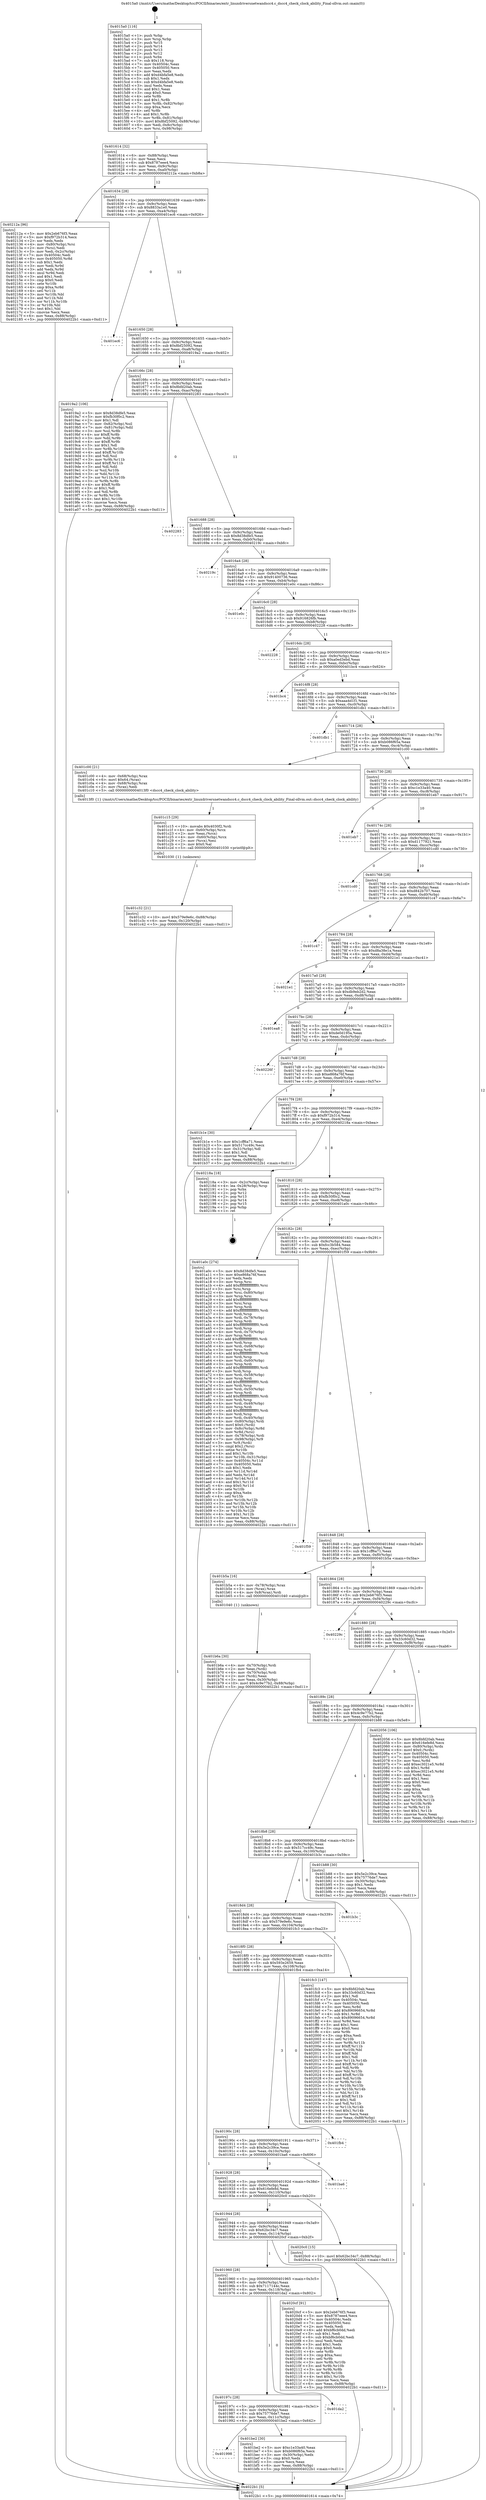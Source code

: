 digraph "0x4015a0" {
  label = "0x4015a0 (/mnt/c/Users/mathe/Desktop/tcc/POCII/binaries/extr_linuxdriversnetwandscc4.c_dscc4_check_clock_ability_Final-ollvm.out::main(0))"
  labelloc = "t"
  node[shape=record]

  Entry [label="",width=0.3,height=0.3,shape=circle,fillcolor=black,style=filled]
  "0x401614" [label="{
     0x401614 [32]\l
     | [instrs]\l
     &nbsp;&nbsp;0x401614 \<+6\>: mov -0x88(%rbp),%eax\l
     &nbsp;&nbsp;0x40161a \<+2\>: mov %eax,%ecx\l
     &nbsp;&nbsp;0x40161c \<+6\>: sub $0x8787eee4,%ecx\l
     &nbsp;&nbsp;0x401622 \<+6\>: mov %eax,-0x9c(%rbp)\l
     &nbsp;&nbsp;0x401628 \<+6\>: mov %ecx,-0xa0(%rbp)\l
     &nbsp;&nbsp;0x40162e \<+6\>: je 000000000040212a \<main+0xb8a\>\l
  }"]
  "0x40212a" [label="{
     0x40212a [96]\l
     | [instrs]\l
     &nbsp;&nbsp;0x40212a \<+5\>: mov $0x2eb676f3,%eax\l
     &nbsp;&nbsp;0x40212f \<+5\>: mov $0xf972b314,%ecx\l
     &nbsp;&nbsp;0x402134 \<+2\>: xor %edx,%edx\l
     &nbsp;&nbsp;0x402136 \<+4\>: mov -0x80(%rbp),%rsi\l
     &nbsp;&nbsp;0x40213a \<+2\>: mov (%rsi),%edi\l
     &nbsp;&nbsp;0x40213c \<+3\>: mov %edi,-0x2c(%rbp)\l
     &nbsp;&nbsp;0x40213f \<+7\>: mov 0x40504c,%edi\l
     &nbsp;&nbsp;0x402146 \<+8\>: mov 0x405050,%r8d\l
     &nbsp;&nbsp;0x40214e \<+3\>: sub $0x1,%edx\l
     &nbsp;&nbsp;0x402151 \<+3\>: mov %edi,%r9d\l
     &nbsp;&nbsp;0x402154 \<+3\>: add %edx,%r9d\l
     &nbsp;&nbsp;0x402157 \<+4\>: imul %r9d,%edi\l
     &nbsp;&nbsp;0x40215b \<+3\>: and $0x1,%edi\l
     &nbsp;&nbsp;0x40215e \<+3\>: cmp $0x0,%edi\l
     &nbsp;&nbsp;0x402161 \<+4\>: sete %r10b\l
     &nbsp;&nbsp;0x402165 \<+4\>: cmp $0xa,%r8d\l
     &nbsp;&nbsp;0x402169 \<+4\>: setl %r11b\l
     &nbsp;&nbsp;0x40216d \<+3\>: mov %r10b,%bl\l
     &nbsp;&nbsp;0x402170 \<+3\>: and %r11b,%bl\l
     &nbsp;&nbsp;0x402173 \<+3\>: xor %r11b,%r10b\l
     &nbsp;&nbsp;0x402176 \<+3\>: or %r10b,%bl\l
     &nbsp;&nbsp;0x402179 \<+3\>: test $0x1,%bl\l
     &nbsp;&nbsp;0x40217c \<+3\>: cmovne %ecx,%eax\l
     &nbsp;&nbsp;0x40217f \<+6\>: mov %eax,-0x88(%rbp)\l
     &nbsp;&nbsp;0x402185 \<+5\>: jmp 00000000004022b1 \<main+0xd11\>\l
  }"]
  "0x401634" [label="{
     0x401634 [28]\l
     | [instrs]\l
     &nbsp;&nbsp;0x401634 \<+5\>: jmp 0000000000401639 \<main+0x99\>\l
     &nbsp;&nbsp;0x401639 \<+6\>: mov -0x9c(%rbp),%eax\l
     &nbsp;&nbsp;0x40163f \<+5\>: sub $0x8833a1e0,%eax\l
     &nbsp;&nbsp;0x401644 \<+6\>: mov %eax,-0xa4(%rbp)\l
     &nbsp;&nbsp;0x40164a \<+6\>: je 0000000000401ec6 \<main+0x926\>\l
  }"]
  Exit [label="",width=0.3,height=0.3,shape=circle,fillcolor=black,style=filled,peripheries=2]
  "0x401ec6" [label="{
     0x401ec6\l
  }", style=dashed]
  "0x401650" [label="{
     0x401650 [28]\l
     | [instrs]\l
     &nbsp;&nbsp;0x401650 \<+5\>: jmp 0000000000401655 \<main+0xb5\>\l
     &nbsp;&nbsp;0x401655 \<+6\>: mov -0x9c(%rbp),%eax\l
     &nbsp;&nbsp;0x40165b \<+5\>: sub $0x8bf25092,%eax\l
     &nbsp;&nbsp;0x401660 \<+6\>: mov %eax,-0xa8(%rbp)\l
     &nbsp;&nbsp;0x401666 \<+6\>: je 00000000004019a2 \<main+0x402\>\l
  }"]
  "0x401c32" [label="{
     0x401c32 [21]\l
     | [instrs]\l
     &nbsp;&nbsp;0x401c32 \<+10\>: movl $0x579e9e6c,-0x88(%rbp)\l
     &nbsp;&nbsp;0x401c3c \<+6\>: mov %eax,-0x120(%rbp)\l
     &nbsp;&nbsp;0x401c42 \<+5\>: jmp 00000000004022b1 \<main+0xd11\>\l
  }"]
  "0x4019a2" [label="{
     0x4019a2 [106]\l
     | [instrs]\l
     &nbsp;&nbsp;0x4019a2 \<+5\>: mov $0x8d38dfe5,%eax\l
     &nbsp;&nbsp;0x4019a7 \<+5\>: mov $0xfb30f0c2,%ecx\l
     &nbsp;&nbsp;0x4019ac \<+2\>: mov $0x1,%dl\l
     &nbsp;&nbsp;0x4019ae \<+7\>: mov -0x82(%rbp),%sil\l
     &nbsp;&nbsp;0x4019b5 \<+7\>: mov -0x81(%rbp),%dil\l
     &nbsp;&nbsp;0x4019bc \<+3\>: mov %sil,%r8b\l
     &nbsp;&nbsp;0x4019bf \<+4\>: xor $0xff,%r8b\l
     &nbsp;&nbsp;0x4019c3 \<+3\>: mov %dil,%r9b\l
     &nbsp;&nbsp;0x4019c6 \<+4\>: xor $0xff,%r9b\l
     &nbsp;&nbsp;0x4019ca \<+3\>: xor $0x1,%dl\l
     &nbsp;&nbsp;0x4019cd \<+3\>: mov %r8b,%r10b\l
     &nbsp;&nbsp;0x4019d0 \<+4\>: and $0xff,%r10b\l
     &nbsp;&nbsp;0x4019d4 \<+3\>: and %dl,%sil\l
     &nbsp;&nbsp;0x4019d7 \<+3\>: mov %r9b,%r11b\l
     &nbsp;&nbsp;0x4019da \<+4\>: and $0xff,%r11b\l
     &nbsp;&nbsp;0x4019de \<+3\>: and %dl,%dil\l
     &nbsp;&nbsp;0x4019e1 \<+3\>: or %sil,%r10b\l
     &nbsp;&nbsp;0x4019e4 \<+3\>: or %dil,%r11b\l
     &nbsp;&nbsp;0x4019e7 \<+3\>: xor %r11b,%r10b\l
     &nbsp;&nbsp;0x4019ea \<+3\>: or %r9b,%r8b\l
     &nbsp;&nbsp;0x4019ed \<+4\>: xor $0xff,%r8b\l
     &nbsp;&nbsp;0x4019f1 \<+3\>: or $0x1,%dl\l
     &nbsp;&nbsp;0x4019f4 \<+3\>: and %dl,%r8b\l
     &nbsp;&nbsp;0x4019f7 \<+3\>: or %r8b,%r10b\l
     &nbsp;&nbsp;0x4019fa \<+4\>: test $0x1,%r10b\l
     &nbsp;&nbsp;0x4019fe \<+3\>: cmovne %ecx,%eax\l
     &nbsp;&nbsp;0x401a01 \<+6\>: mov %eax,-0x88(%rbp)\l
     &nbsp;&nbsp;0x401a07 \<+5\>: jmp 00000000004022b1 \<main+0xd11\>\l
  }"]
  "0x40166c" [label="{
     0x40166c [28]\l
     | [instrs]\l
     &nbsp;&nbsp;0x40166c \<+5\>: jmp 0000000000401671 \<main+0xd1\>\l
     &nbsp;&nbsp;0x401671 \<+6\>: mov -0x9c(%rbp),%eax\l
     &nbsp;&nbsp;0x401677 \<+5\>: sub $0x8bfd20ab,%eax\l
     &nbsp;&nbsp;0x40167c \<+6\>: mov %eax,-0xac(%rbp)\l
     &nbsp;&nbsp;0x401682 \<+6\>: je 0000000000402283 \<main+0xce3\>\l
  }"]
  "0x4022b1" [label="{
     0x4022b1 [5]\l
     | [instrs]\l
     &nbsp;&nbsp;0x4022b1 \<+5\>: jmp 0000000000401614 \<main+0x74\>\l
  }"]
  "0x4015a0" [label="{
     0x4015a0 [116]\l
     | [instrs]\l
     &nbsp;&nbsp;0x4015a0 \<+1\>: push %rbp\l
     &nbsp;&nbsp;0x4015a1 \<+3\>: mov %rsp,%rbp\l
     &nbsp;&nbsp;0x4015a4 \<+2\>: push %r15\l
     &nbsp;&nbsp;0x4015a6 \<+2\>: push %r14\l
     &nbsp;&nbsp;0x4015a8 \<+2\>: push %r13\l
     &nbsp;&nbsp;0x4015aa \<+2\>: push %r12\l
     &nbsp;&nbsp;0x4015ac \<+1\>: push %rbx\l
     &nbsp;&nbsp;0x4015ad \<+7\>: sub $0x118,%rsp\l
     &nbsp;&nbsp;0x4015b4 \<+7\>: mov 0x40504c,%eax\l
     &nbsp;&nbsp;0x4015bb \<+7\>: mov 0x405050,%ecx\l
     &nbsp;&nbsp;0x4015c2 \<+2\>: mov %eax,%edx\l
     &nbsp;&nbsp;0x4015c4 \<+6\>: add $0xd4bfa5e8,%edx\l
     &nbsp;&nbsp;0x4015ca \<+3\>: sub $0x1,%edx\l
     &nbsp;&nbsp;0x4015cd \<+6\>: sub $0xd4bfa5e8,%edx\l
     &nbsp;&nbsp;0x4015d3 \<+3\>: imul %edx,%eax\l
     &nbsp;&nbsp;0x4015d6 \<+3\>: and $0x1,%eax\l
     &nbsp;&nbsp;0x4015d9 \<+3\>: cmp $0x0,%eax\l
     &nbsp;&nbsp;0x4015dc \<+4\>: sete %r8b\l
     &nbsp;&nbsp;0x4015e0 \<+4\>: and $0x1,%r8b\l
     &nbsp;&nbsp;0x4015e4 \<+7\>: mov %r8b,-0x82(%rbp)\l
     &nbsp;&nbsp;0x4015eb \<+3\>: cmp $0xa,%ecx\l
     &nbsp;&nbsp;0x4015ee \<+4\>: setl %r8b\l
     &nbsp;&nbsp;0x4015f2 \<+4\>: and $0x1,%r8b\l
     &nbsp;&nbsp;0x4015f6 \<+7\>: mov %r8b,-0x81(%rbp)\l
     &nbsp;&nbsp;0x4015fd \<+10\>: movl $0x8bf25092,-0x88(%rbp)\l
     &nbsp;&nbsp;0x401607 \<+6\>: mov %edi,-0x8c(%rbp)\l
     &nbsp;&nbsp;0x40160d \<+7\>: mov %rsi,-0x98(%rbp)\l
  }"]
  "0x401c15" [label="{
     0x401c15 [29]\l
     | [instrs]\l
     &nbsp;&nbsp;0x401c15 \<+10\>: movabs $0x4030f2,%rdi\l
     &nbsp;&nbsp;0x401c1f \<+4\>: mov -0x60(%rbp),%rcx\l
     &nbsp;&nbsp;0x401c23 \<+2\>: mov %eax,(%rcx)\l
     &nbsp;&nbsp;0x401c25 \<+4\>: mov -0x60(%rbp),%rcx\l
     &nbsp;&nbsp;0x401c29 \<+2\>: mov (%rcx),%esi\l
     &nbsp;&nbsp;0x401c2b \<+2\>: mov $0x0,%al\l
     &nbsp;&nbsp;0x401c2d \<+5\>: call 0000000000401030 \<printf@plt\>\l
     | [calls]\l
     &nbsp;&nbsp;0x401030 \{1\} (unknown)\l
  }"]
  "0x402283" [label="{
     0x402283\l
  }", style=dashed]
  "0x401688" [label="{
     0x401688 [28]\l
     | [instrs]\l
     &nbsp;&nbsp;0x401688 \<+5\>: jmp 000000000040168d \<main+0xed\>\l
     &nbsp;&nbsp;0x40168d \<+6\>: mov -0x9c(%rbp),%eax\l
     &nbsp;&nbsp;0x401693 \<+5\>: sub $0x8d38dfe5,%eax\l
     &nbsp;&nbsp;0x401698 \<+6\>: mov %eax,-0xb0(%rbp)\l
     &nbsp;&nbsp;0x40169e \<+6\>: je 000000000040219c \<main+0xbfc\>\l
  }"]
  "0x401998" [label="{
     0x401998\l
  }", style=dashed]
  "0x40219c" [label="{
     0x40219c\l
  }", style=dashed]
  "0x4016a4" [label="{
     0x4016a4 [28]\l
     | [instrs]\l
     &nbsp;&nbsp;0x4016a4 \<+5\>: jmp 00000000004016a9 \<main+0x109\>\l
     &nbsp;&nbsp;0x4016a9 \<+6\>: mov -0x9c(%rbp),%eax\l
     &nbsp;&nbsp;0x4016af \<+5\>: sub $0x91400736,%eax\l
     &nbsp;&nbsp;0x4016b4 \<+6\>: mov %eax,-0xb4(%rbp)\l
     &nbsp;&nbsp;0x4016ba \<+6\>: je 0000000000401e0c \<main+0x86c\>\l
  }"]
  "0x401be2" [label="{
     0x401be2 [30]\l
     | [instrs]\l
     &nbsp;&nbsp;0x401be2 \<+5\>: mov $0xc1e33a40,%eax\l
     &nbsp;&nbsp;0x401be7 \<+5\>: mov $0xb086f65a,%ecx\l
     &nbsp;&nbsp;0x401bec \<+3\>: mov -0x30(%rbp),%edx\l
     &nbsp;&nbsp;0x401bef \<+3\>: cmp $0x0,%edx\l
     &nbsp;&nbsp;0x401bf2 \<+3\>: cmove %ecx,%eax\l
     &nbsp;&nbsp;0x401bf5 \<+6\>: mov %eax,-0x88(%rbp)\l
     &nbsp;&nbsp;0x401bfb \<+5\>: jmp 00000000004022b1 \<main+0xd11\>\l
  }"]
  "0x401e0c" [label="{
     0x401e0c\l
  }", style=dashed]
  "0x4016c0" [label="{
     0x4016c0 [28]\l
     | [instrs]\l
     &nbsp;&nbsp;0x4016c0 \<+5\>: jmp 00000000004016c5 \<main+0x125\>\l
     &nbsp;&nbsp;0x4016c5 \<+6\>: mov -0x9c(%rbp),%eax\l
     &nbsp;&nbsp;0x4016cb \<+5\>: sub $0x916826fb,%eax\l
     &nbsp;&nbsp;0x4016d0 \<+6\>: mov %eax,-0xb8(%rbp)\l
     &nbsp;&nbsp;0x4016d6 \<+6\>: je 0000000000402228 \<main+0xc88\>\l
  }"]
  "0x40197c" [label="{
     0x40197c [28]\l
     | [instrs]\l
     &nbsp;&nbsp;0x40197c \<+5\>: jmp 0000000000401981 \<main+0x3e1\>\l
     &nbsp;&nbsp;0x401981 \<+6\>: mov -0x9c(%rbp),%eax\l
     &nbsp;&nbsp;0x401987 \<+5\>: sub $0x75776de7,%eax\l
     &nbsp;&nbsp;0x40198c \<+6\>: mov %eax,-0x11c(%rbp)\l
     &nbsp;&nbsp;0x401992 \<+6\>: je 0000000000401be2 \<main+0x642\>\l
  }"]
  "0x402228" [label="{
     0x402228\l
  }", style=dashed]
  "0x4016dc" [label="{
     0x4016dc [28]\l
     | [instrs]\l
     &nbsp;&nbsp;0x4016dc \<+5\>: jmp 00000000004016e1 \<main+0x141\>\l
     &nbsp;&nbsp;0x4016e1 \<+6\>: mov -0x9c(%rbp),%eax\l
     &nbsp;&nbsp;0x4016e7 \<+5\>: sub $0xa0ed3ebd,%eax\l
     &nbsp;&nbsp;0x4016ec \<+6\>: mov %eax,-0xbc(%rbp)\l
     &nbsp;&nbsp;0x4016f2 \<+6\>: je 0000000000401bc4 \<main+0x624\>\l
  }"]
  "0x401da2" [label="{
     0x401da2\l
  }", style=dashed]
  "0x401bc4" [label="{
     0x401bc4\l
  }", style=dashed]
  "0x4016f8" [label="{
     0x4016f8 [28]\l
     | [instrs]\l
     &nbsp;&nbsp;0x4016f8 \<+5\>: jmp 00000000004016fd \<main+0x15d\>\l
     &nbsp;&nbsp;0x4016fd \<+6\>: mov -0x9c(%rbp),%eax\l
     &nbsp;&nbsp;0x401703 \<+5\>: sub $0xaaa4d1f1,%eax\l
     &nbsp;&nbsp;0x401708 \<+6\>: mov %eax,-0xc0(%rbp)\l
     &nbsp;&nbsp;0x40170e \<+6\>: je 0000000000401db1 \<main+0x811\>\l
  }"]
  "0x401960" [label="{
     0x401960 [28]\l
     | [instrs]\l
     &nbsp;&nbsp;0x401960 \<+5\>: jmp 0000000000401965 \<main+0x3c5\>\l
     &nbsp;&nbsp;0x401965 \<+6\>: mov -0x9c(%rbp),%eax\l
     &nbsp;&nbsp;0x40196b \<+5\>: sub $0x7117144c,%eax\l
     &nbsp;&nbsp;0x401970 \<+6\>: mov %eax,-0x118(%rbp)\l
     &nbsp;&nbsp;0x401976 \<+6\>: je 0000000000401da2 \<main+0x802\>\l
  }"]
  "0x401db1" [label="{
     0x401db1\l
  }", style=dashed]
  "0x401714" [label="{
     0x401714 [28]\l
     | [instrs]\l
     &nbsp;&nbsp;0x401714 \<+5\>: jmp 0000000000401719 \<main+0x179\>\l
     &nbsp;&nbsp;0x401719 \<+6\>: mov -0x9c(%rbp),%eax\l
     &nbsp;&nbsp;0x40171f \<+5\>: sub $0xb086f65a,%eax\l
     &nbsp;&nbsp;0x401724 \<+6\>: mov %eax,-0xc4(%rbp)\l
     &nbsp;&nbsp;0x40172a \<+6\>: je 0000000000401c00 \<main+0x660\>\l
  }"]
  "0x4020cf" [label="{
     0x4020cf [91]\l
     | [instrs]\l
     &nbsp;&nbsp;0x4020cf \<+5\>: mov $0x2eb676f3,%eax\l
     &nbsp;&nbsp;0x4020d4 \<+5\>: mov $0x8787eee4,%ecx\l
     &nbsp;&nbsp;0x4020d9 \<+7\>: mov 0x40504c,%edx\l
     &nbsp;&nbsp;0x4020e0 \<+7\>: mov 0x405050,%esi\l
     &nbsp;&nbsp;0x4020e7 \<+2\>: mov %edx,%edi\l
     &nbsp;&nbsp;0x4020e9 \<+6\>: add $0xbf6cb0dd,%edi\l
     &nbsp;&nbsp;0x4020ef \<+3\>: sub $0x1,%edi\l
     &nbsp;&nbsp;0x4020f2 \<+6\>: sub $0xbf6cb0dd,%edi\l
     &nbsp;&nbsp;0x4020f8 \<+3\>: imul %edi,%edx\l
     &nbsp;&nbsp;0x4020fb \<+3\>: and $0x1,%edx\l
     &nbsp;&nbsp;0x4020fe \<+3\>: cmp $0x0,%edx\l
     &nbsp;&nbsp;0x402101 \<+4\>: sete %r8b\l
     &nbsp;&nbsp;0x402105 \<+3\>: cmp $0xa,%esi\l
     &nbsp;&nbsp;0x402108 \<+4\>: setl %r9b\l
     &nbsp;&nbsp;0x40210c \<+3\>: mov %r8b,%r10b\l
     &nbsp;&nbsp;0x40210f \<+3\>: and %r9b,%r10b\l
     &nbsp;&nbsp;0x402112 \<+3\>: xor %r9b,%r8b\l
     &nbsp;&nbsp;0x402115 \<+3\>: or %r8b,%r10b\l
     &nbsp;&nbsp;0x402118 \<+4\>: test $0x1,%r10b\l
     &nbsp;&nbsp;0x40211c \<+3\>: cmovne %ecx,%eax\l
     &nbsp;&nbsp;0x40211f \<+6\>: mov %eax,-0x88(%rbp)\l
     &nbsp;&nbsp;0x402125 \<+5\>: jmp 00000000004022b1 \<main+0xd11\>\l
  }"]
  "0x401c00" [label="{
     0x401c00 [21]\l
     | [instrs]\l
     &nbsp;&nbsp;0x401c00 \<+4\>: mov -0x68(%rbp),%rax\l
     &nbsp;&nbsp;0x401c04 \<+6\>: movl $0x64,(%rax)\l
     &nbsp;&nbsp;0x401c0a \<+4\>: mov -0x68(%rbp),%rax\l
     &nbsp;&nbsp;0x401c0e \<+2\>: mov (%rax),%edi\l
     &nbsp;&nbsp;0x401c10 \<+5\>: call 00000000004013f0 \<dscc4_check_clock_ability\>\l
     | [calls]\l
     &nbsp;&nbsp;0x4013f0 \{1\} (/mnt/c/Users/mathe/Desktop/tcc/POCII/binaries/extr_linuxdriversnetwandscc4.c_dscc4_check_clock_ability_Final-ollvm.out::dscc4_check_clock_ability)\l
  }"]
  "0x401730" [label="{
     0x401730 [28]\l
     | [instrs]\l
     &nbsp;&nbsp;0x401730 \<+5\>: jmp 0000000000401735 \<main+0x195\>\l
     &nbsp;&nbsp;0x401735 \<+6\>: mov -0x9c(%rbp),%eax\l
     &nbsp;&nbsp;0x40173b \<+5\>: sub $0xc1e33a40,%eax\l
     &nbsp;&nbsp;0x401740 \<+6\>: mov %eax,-0xc8(%rbp)\l
     &nbsp;&nbsp;0x401746 \<+6\>: je 0000000000401eb7 \<main+0x917\>\l
  }"]
  "0x401944" [label="{
     0x401944 [28]\l
     | [instrs]\l
     &nbsp;&nbsp;0x401944 \<+5\>: jmp 0000000000401949 \<main+0x3a9\>\l
     &nbsp;&nbsp;0x401949 \<+6\>: mov -0x9c(%rbp),%eax\l
     &nbsp;&nbsp;0x40194f \<+5\>: sub $0x62bc34c7,%eax\l
     &nbsp;&nbsp;0x401954 \<+6\>: mov %eax,-0x114(%rbp)\l
     &nbsp;&nbsp;0x40195a \<+6\>: je 00000000004020cf \<main+0xb2f\>\l
  }"]
  "0x401eb7" [label="{
     0x401eb7\l
  }", style=dashed]
  "0x40174c" [label="{
     0x40174c [28]\l
     | [instrs]\l
     &nbsp;&nbsp;0x40174c \<+5\>: jmp 0000000000401751 \<main+0x1b1\>\l
     &nbsp;&nbsp;0x401751 \<+6\>: mov -0x9c(%rbp),%eax\l
     &nbsp;&nbsp;0x401757 \<+5\>: sub $0xd1177921,%eax\l
     &nbsp;&nbsp;0x40175c \<+6\>: mov %eax,-0xcc(%rbp)\l
     &nbsp;&nbsp;0x401762 \<+6\>: je 0000000000401cd0 \<main+0x730\>\l
  }"]
  "0x4020c0" [label="{
     0x4020c0 [15]\l
     | [instrs]\l
     &nbsp;&nbsp;0x4020c0 \<+10\>: movl $0x62bc34c7,-0x88(%rbp)\l
     &nbsp;&nbsp;0x4020ca \<+5\>: jmp 00000000004022b1 \<main+0xd11\>\l
  }"]
  "0x401cd0" [label="{
     0x401cd0\l
  }", style=dashed]
  "0x401768" [label="{
     0x401768 [28]\l
     | [instrs]\l
     &nbsp;&nbsp;0x401768 \<+5\>: jmp 000000000040176d \<main+0x1cd\>\l
     &nbsp;&nbsp;0x40176d \<+6\>: mov -0x9c(%rbp),%eax\l
     &nbsp;&nbsp;0x401773 \<+5\>: sub $0xd842b707,%eax\l
     &nbsp;&nbsp;0x401778 \<+6\>: mov %eax,-0xd0(%rbp)\l
     &nbsp;&nbsp;0x40177e \<+6\>: je 0000000000401c47 \<main+0x6a7\>\l
  }"]
  "0x401928" [label="{
     0x401928 [28]\l
     | [instrs]\l
     &nbsp;&nbsp;0x401928 \<+5\>: jmp 000000000040192d \<main+0x38d\>\l
     &nbsp;&nbsp;0x40192d \<+6\>: mov -0x9c(%rbp),%eax\l
     &nbsp;&nbsp;0x401933 \<+5\>: sub $0x616efe8d,%eax\l
     &nbsp;&nbsp;0x401938 \<+6\>: mov %eax,-0x110(%rbp)\l
     &nbsp;&nbsp;0x40193e \<+6\>: je 00000000004020c0 \<main+0xb20\>\l
  }"]
  "0x401c47" [label="{
     0x401c47\l
  }", style=dashed]
  "0x401784" [label="{
     0x401784 [28]\l
     | [instrs]\l
     &nbsp;&nbsp;0x401784 \<+5\>: jmp 0000000000401789 \<main+0x1e9\>\l
     &nbsp;&nbsp;0x401789 \<+6\>: mov -0x9c(%rbp),%eax\l
     &nbsp;&nbsp;0x40178f \<+5\>: sub $0xd8a38e1a,%eax\l
     &nbsp;&nbsp;0x401794 \<+6\>: mov %eax,-0xd4(%rbp)\l
     &nbsp;&nbsp;0x40179a \<+6\>: je 00000000004021e1 \<main+0xc41\>\l
  }"]
  "0x401ba6" [label="{
     0x401ba6\l
  }", style=dashed]
  "0x4021e1" [label="{
     0x4021e1\l
  }", style=dashed]
  "0x4017a0" [label="{
     0x4017a0 [28]\l
     | [instrs]\l
     &nbsp;&nbsp;0x4017a0 \<+5\>: jmp 00000000004017a5 \<main+0x205\>\l
     &nbsp;&nbsp;0x4017a5 \<+6\>: mov -0x9c(%rbp),%eax\l
     &nbsp;&nbsp;0x4017ab \<+5\>: sub $0xdb9eb2d2,%eax\l
     &nbsp;&nbsp;0x4017b0 \<+6\>: mov %eax,-0xd8(%rbp)\l
     &nbsp;&nbsp;0x4017b6 \<+6\>: je 0000000000401ea8 \<main+0x908\>\l
  }"]
  "0x40190c" [label="{
     0x40190c [28]\l
     | [instrs]\l
     &nbsp;&nbsp;0x40190c \<+5\>: jmp 0000000000401911 \<main+0x371\>\l
     &nbsp;&nbsp;0x401911 \<+6\>: mov -0x9c(%rbp),%eax\l
     &nbsp;&nbsp;0x401917 \<+5\>: sub $0x5e2c39ce,%eax\l
     &nbsp;&nbsp;0x40191c \<+6\>: mov %eax,-0x10c(%rbp)\l
     &nbsp;&nbsp;0x401922 \<+6\>: je 0000000000401ba6 \<main+0x606\>\l
  }"]
  "0x401ea8" [label="{
     0x401ea8\l
  }", style=dashed]
  "0x4017bc" [label="{
     0x4017bc [28]\l
     | [instrs]\l
     &nbsp;&nbsp;0x4017bc \<+5\>: jmp 00000000004017c1 \<main+0x221\>\l
     &nbsp;&nbsp;0x4017c1 \<+6\>: mov -0x9c(%rbp),%eax\l
     &nbsp;&nbsp;0x4017c7 \<+5\>: sub $0xde0d195a,%eax\l
     &nbsp;&nbsp;0x4017cc \<+6\>: mov %eax,-0xdc(%rbp)\l
     &nbsp;&nbsp;0x4017d2 \<+6\>: je 000000000040226f \<main+0xccf\>\l
  }"]
  "0x401fb4" [label="{
     0x401fb4\l
  }", style=dashed]
  "0x40226f" [label="{
     0x40226f\l
  }", style=dashed]
  "0x4017d8" [label="{
     0x4017d8 [28]\l
     | [instrs]\l
     &nbsp;&nbsp;0x4017d8 \<+5\>: jmp 00000000004017dd \<main+0x23d\>\l
     &nbsp;&nbsp;0x4017dd \<+6\>: mov -0x9c(%rbp),%eax\l
     &nbsp;&nbsp;0x4017e3 \<+5\>: sub $0xe868a76f,%eax\l
     &nbsp;&nbsp;0x4017e8 \<+6\>: mov %eax,-0xe0(%rbp)\l
     &nbsp;&nbsp;0x4017ee \<+6\>: je 0000000000401b1e \<main+0x57e\>\l
  }"]
  "0x4018f0" [label="{
     0x4018f0 [28]\l
     | [instrs]\l
     &nbsp;&nbsp;0x4018f0 \<+5\>: jmp 00000000004018f5 \<main+0x355\>\l
     &nbsp;&nbsp;0x4018f5 \<+6\>: mov -0x9c(%rbp),%eax\l
     &nbsp;&nbsp;0x4018fb \<+5\>: sub $0x593e2659,%eax\l
     &nbsp;&nbsp;0x401900 \<+6\>: mov %eax,-0x108(%rbp)\l
     &nbsp;&nbsp;0x401906 \<+6\>: je 0000000000401fb4 \<main+0xa14\>\l
  }"]
  "0x401b1e" [label="{
     0x401b1e [30]\l
     | [instrs]\l
     &nbsp;&nbsp;0x401b1e \<+5\>: mov $0x1cff6a71,%eax\l
     &nbsp;&nbsp;0x401b23 \<+5\>: mov $0x517cc49c,%ecx\l
     &nbsp;&nbsp;0x401b28 \<+3\>: mov -0x31(%rbp),%dl\l
     &nbsp;&nbsp;0x401b2b \<+3\>: test $0x1,%dl\l
     &nbsp;&nbsp;0x401b2e \<+3\>: cmovne %ecx,%eax\l
     &nbsp;&nbsp;0x401b31 \<+6\>: mov %eax,-0x88(%rbp)\l
     &nbsp;&nbsp;0x401b37 \<+5\>: jmp 00000000004022b1 \<main+0xd11\>\l
  }"]
  "0x4017f4" [label="{
     0x4017f4 [28]\l
     | [instrs]\l
     &nbsp;&nbsp;0x4017f4 \<+5\>: jmp 00000000004017f9 \<main+0x259\>\l
     &nbsp;&nbsp;0x4017f9 \<+6\>: mov -0x9c(%rbp),%eax\l
     &nbsp;&nbsp;0x4017ff \<+5\>: sub $0xf972b314,%eax\l
     &nbsp;&nbsp;0x401804 \<+6\>: mov %eax,-0xe4(%rbp)\l
     &nbsp;&nbsp;0x40180a \<+6\>: je 000000000040218a \<main+0xbea\>\l
  }"]
  "0x401fc3" [label="{
     0x401fc3 [147]\l
     | [instrs]\l
     &nbsp;&nbsp;0x401fc3 \<+5\>: mov $0x8bfd20ab,%eax\l
     &nbsp;&nbsp;0x401fc8 \<+5\>: mov $0x33c60d32,%ecx\l
     &nbsp;&nbsp;0x401fcd \<+2\>: mov $0x1,%dl\l
     &nbsp;&nbsp;0x401fcf \<+7\>: mov 0x40504c,%esi\l
     &nbsp;&nbsp;0x401fd6 \<+7\>: mov 0x405050,%edi\l
     &nbsp;&nbsp;0x401fdd \<+3\>: mov %esi,%r8d\l
     &nbsp;&nbsp;0x401fe0 \<+7\>: add $0x89096654,%r8d\l
     &nbsp;&nbsp;0x401fe7 \<+4\>: sub $0x1,%r8d\l
     &nbsp;&nbsp;0x401feb \<+7\>: sub $0x89096654,%r8d\l
     &nbsp;&nbsp;0x401ff2 \<+4\>: imul %r8d,%esi\l
     &nbsp;&nbsp;0x401ff6 \<+3\>: and $0x1,%esi\l
     &nbsp;&nbsp;0x401ff9 \<+3\>: cmp $0x0,%esi\l
     &nbsp;&nbsp;0x401ffc \<+4\>: sete %r9b\l
     &nbsp;&nbsp;0x402000 \<+3\>: cmp $0xa,%edi\l
     &nbsp;&nbsp;0x402003 \<+4\>: setl %r10b\l
     &nbsp;&nbsp;0x402007 \<+3\>: mov %r9b,%r11b\l
     &nbsp;&nbsp;0x40200a \<+4\>: xor $0xff,%r11b\l
     &nbsp;&nbsp;0x40200e \<+3\>: mov %r10b,%bl\l
     &nbsp;&nbsp;0x402011 \<+3\>: xor $0xff,%bl\l
     &nbsp;&nbsp;0x402014 \<+3\>: xor $0x1,%dl\l
     &nbsp;&nbsp;0x402017 \<+3\>: mov %r11b,%r14b\l
     &nbsp;&nbsp;0x40201a \<+4\>: and $0xff,%r14b\l
     &nbsp;&nbsp;0x40201e \<+3\>: and %dl,%r9b\l
     &nbsp;&nbsp;0x402021 \<+3\>: mov %bl,%r15b\l
     &nbsp;&nbsp;0x402024 \<+4\>: and $0xff,%r15b\l
     &nbsp;&nbsp;0x402028 \<+3\>: and %dl,%r10b\l
     &nbsp;&nbsp;0x40202b \<+3\>: or %r9b,%r14b\l
     &nbsp;&nbsp;0x40202e \<+3\>: or %r10b,%r15b\l
     &nbsp;&nbsp;0x402031 \<+3\>: xor %r15b,%r14b\l
     &nbsp;&nbsp;0x402034 \<+3\>: or %bl,%r11b\l
     &nbsp;&nbsp;0x402037 \<+4\>: xor $0xff,%r11b\l
     &nbsp;&nbsp;0x40203b \<+3\>: or $0x1,%dl\l
     &nbsp;&nbsp;0x40203e \<+3\>: and %dl,%r11b\l
     &nbsp;&nbsp;0x402041 \<+3\>: or %r11b,%r14b\l
     &nbsp;&nbsp;0x402044 \<+4\>: test $0x1,%r14b\l
     &nbsp;&nbsp;0x402048 \<+3\>: cmovne %ecx,%eax\l
     &nbsp;&nbsp;0x40204b \<+6\>: mov %eax,-0x88(%rbp)\l
     &nbsp;&nbsp;0x402051 \<+5\>: jmp 00000000004022b1 \<main+0xd11\>\l
  }"]
  "0x40218a" [label="{
     0x40218a [18]\l
     | [instrs]\l
     &nbsp;&nbsp;0x40218a \<+3\>: mov -0x2c(%rbp),%eax\l
     &nbsp;&nbsp;0x40218d \<+4\>: lea -0x28(%rbp),%rsp\l
     &nbsp;&nbsp;0x402191 \<+1\>: pop %rbx\l
     &nbsp;&nbsp;0x402192 \<+2\>: pop %r12\l
     &nbsp;&nbsp;0x402194 \<+2\>: pop %r13\l
     &nbsp;&nbsp;0x402196 \<+2\>: pop %r14\l
     &nbsp;&nbsp;0x402198 \<+2\>: pop %r15\l
     &nbsp;&nbsp;0x40219a \<+1\>: pop %rbp\l
     &nbsp;&nbsp;0x40219b \<+1\>: ret\l
  }"]
  "0x401810" [label="{
     0x401810 [28]\l
     | [instrs]\l
     &nbsp;&nbsp;0x401810 \<+5\>: jmp 0000000000401815 \<main+0x275\>\l
     &nbsp;&nbsp;0x401815 \<+6\>: mov -0x9c(%rbp),%eax\l
     &nbsp;&nbsp;0x40181b \<+5\>: sub $0xfb30f0c2,%eax\l
     &nbsp;&nbsp;0x401820 \<+6\>: mov %eax,-0xe8(%rbp)\l
     &nbsp;&nbsp;0x401826 \<+6\>: je 0000000000401a0c \<main+0x46c\>\l
  }"]
  "0x4018d4" [label="{
     0x4018d4 [28]\l
     | [instrs]\l
     &nbsp;&nbsp;0x4018d4 \<+5\>: jmp 00000000004018d9 \<main+0x339\>\l
     &nbsp;&nbsp;0x4018d9 \<+6\>: mov -0x9c(%rbp),%eax\l
     &nbsp;&nbsp;0x4018df \<+5\>: sub $0x579e9e6c,%eax\l
     &nbsp;&nbsp;0x4018e4 \<+6\>: mov %eax,-0x104(%rbp)\l
     &nbsp;&nbsp;0x4018ea \<+6\>: je 0000000000401fc3 \<main+0xa23\>\l
  }"]
  "0x401a0c" [label="{
     0x401a0c [274]\l
     | [instrs]\l
     &nbsp;&nbsp;0x401a0c \<+5\>: mov $0x8d38dfe5,%eax\l
     &nbsp;&nbsp;0x401a11 \<+5\>: mov $0xe868a76f,%ecx\l
     &nbsp;&nbsp;0x401a16 \<+2\>: xor %edx,%edx\l
     &nbsp;&nbsp;0x401a18 \<+3\>: mov %rsp,%rsi\l
     &nbsp;&nbsp;0x401a1b \<+4\>: add $0xfffffffffffffff0,%rsi\l
     &nbsp;&nbsp;0x401a1f \<+3\>: mov %rsi,%rsp\l
     &nbsp;&nbsp;0x401a22 \<+4\>: mov %rsi,-0x80(%rbp)\l
     &nbsp;&nbsp;0x401a26 \<+3\>: mov %rsp,%rsi\l
     &nbsp;&nbsp;0x401a29 \<+4\>: add $0xfffffffffffffff0,%rsi\l
     &nbsp;&nbsp;0x401a2d \<+3\>: mov %rsi,%rsp\l
     &nbsp;&nbsp;0x401a30 \<+3\>: mov %rsp,%rdi\l
     &nbsp;&nbsp;0x401a33 \<+4\>: add $0xfffffffffffffff0,%rdi\l
     &nbsp;&nbsp;0x401a37 \<+3\>: mov %rdi,%rsp\l
     &nbsp;&nbsp;0x401a3a \<+4\>: mov %rdi,-0x78(%rbp)\l
     &nbsp;&nbsp;0x401a3e \<+3\>: mov %rsp,%rdi\l
     &nbsp;&nbsp;0x401a41 \<+4\>: add $0xfffffffffffffff0,%rdi\l
     &nbsp;&nbsp;0x401a45 \<+3\>: mov %rdi,%rsp\l
     &nbsp;&nbsp;0x401a48 \<+4\>: mov %rdi,-0x70(%rbp)\l
     &nbsp;&nbsp;0x401a4c \<+3\>: mov %rsp,%rdi\l
     &nbsp;&nbsp;0x401a4f \<+4\>: add $0xfffffffffffffff0,%rdi\l
     &nbsp;&nbsp;0x401a53 \<+3\>: mov %rdi,%rsp\l
     &nbsp;&nbsp;0x401a56 \<+4\>: mov %rdi,-0x68(%rbp)\l
     &nbsp;&nbsp;0x401a5a \<+3\>: mov %rsp,%rdi\l
     &nbsp;&nbsp;0x401a5d \<+4\>: add $0xfffffffffffffff0,%rdi\l
     &nbsp;&nbsp;0x401a61 \<+3\>: mov %rdi,%rsp\l
     &nbsp;&nbsp;0x401a64 \<+4\>: mov %rdi,-0x60(%rbp)\l
     &nbsp;&nbsp;0x401a68 \<+3\>: mov %rsp,%rdi\l
     &nbsp;&nbsp;0x401a6b \<+4\>: add $0xfffffffffffffff0,%rdi\l
     &nbsp;&nbsp;0x401a6f \<+3\>: mov %rdi,%rsp\l
     &nbsp;&nbsp;0x401a72 \<+4\>: mov %rdi,-0x58(%rbp)\l
     &nbsp;&nbsp;0x401a76 \<+3\>: mov %rsp,%rdi\l
     &nbsp;&nbsp;0x401a79 \<+4\>: add $0xfffffffffffffff0,%rdi\l
     &nbsp;&nbsp;0x401a7d \<+3\>: mov %rdi,%rsp\l
     &nbsp;&nbsp;0x401a80 \<+4\>: mov %rdi,-0x50(%rbp)\l
     &nbsp;&nbsp;0x401a84 \<+3\>: mov %rsp,%rdi\l
     &nbsp;&nbsp;0x401a87 \<+4\>: add $0xfffffffffffffff0,%rdi\l
     &nbsp;&nbsp;0x401a8b \<+3\>: mov %rdi,%rsp\l
     &nbsp;&nbsp;0x401a8e \<+4\>: mov %rdi,-0x48(%rbp)\l
     &nbsp;&nbsp;0x401a92 \<+3\>: mov %rsp,%rdi\l
     &nbsp;&nbsp;0x401a95 \<+4\>: add $0xfffffffffffffff0,%rdi\l
     &nbsp;&nbsp;0x401a99 \<+3\>: mov %rdi,%rsp\l
     &nbsp;&nbsp;0x401a9c \<+4\>: mov %rdi,-0x40(%rbp)\l
     &nbsp;&nbsp;0x401aa0 \<+4\>: mov -0x80(%rbp),%rdi\l
     &nbsp;&nbsp;0x401aa4 \<+6\>: movl $0x0,(%rdi)\l
     &nbsp;&nbsp;0x401aaa \<+7\>: mov -0x8c(%rbp),%r8d\l
     &nbsp;&nbsp;0x401ab1 \<+3\>: mov %r8d,(%rsi)\l
     &nbsp;&nbsp;0x401ab4 \<+4\>: mov -0x78(%rbp),%rdi\l
     &nbsp;&nbsp;0x401ab8 \<+7\>: mov -0x98(%rbp),%r9\l
     &nbsp;&nbsp;0x401abf \<+3\>: mov %r9,(%rdi)\l
     &nbsp;&nbsp;0x401ac2 \<+3\>: cmpl $0x2,(%rsi)\l
     &nbsp;&nbsp;0x401ac5 \<+4\>: setne %r10b\l
     &nbsp;&nbsp;0x401ac9 \<+4\>: and $0x1,%r10b\l
     &nbsp;&nbsp;0x401acd \<+4\>: mov %r10b,-0x31(%rbp)\l
     &nbsp;&nbsp;0x401ad1 \<+8\>: mov 0x40504c,%r11d\l
     &nbsp;&nbsp;0x401ad9 \<+7\>: mov 0x405050,%ebx\l
     &nbsp;&nbsp;0x401ae0 \<+3\>: sub $0x1,%edx\l
     &nbsp;&nbsp;0x401ae3 \<+3\>: mov %r11d,%r14d\l
     &nbsp;&nbsp;0x401ae6 \<+3\>: add %edx,%r14d\l
     &nbsp;&nbsp;0x401ae9 \<+4\>: imul %r14d,%r11d\l
     &nbsp;&nbsp;0x401aed \<+4\>: and $0x1,%r11d\l
     &nbsp;&nbsp;0x401af1 \<+4\>: cmp $0x0,%r11d\l
     &nbsp;&nbsp;0x401af5 \<+4\>: sete %r10b\l
     &nbsp;&nbsp;0x401af9 \<+3\>: cmp $0xa,%ebx\l
     &nbsp;&nbsp;0x401afc \<+4\>: setl %r15b\l
     &nbsp;&nbsp;0x401b00 \<+3\>: mov %r10b,%r12b\l
     &nbsp;&nbsp;0x401b03 \<+3\>: and %r15b,%r12b\l
     &nbsp;&nbsp;0x401b06 \<+3\>: xor %r15b,%r10b\l
     &nbsp;&nbsp;0x401b09 \<+3\>: or %r10b,%r12b\l
     &nbsp;&nbsp;0x401b0c \<+4\>: test $0x1,%r12b\l
     &nbsp;&nbsp;0x401b10 \<+3\>: cmovne %ecx,%eax\l
     &nbsp;&nbsp;0x401b13 \<+6\>: mov %eax,-0x88(%rbp)\l
     &nbsp;&nbsp;0x401b19 \<+5\>: jmp 00000000004022b1 \<main+0xd11\>\l
  }"]
  "0x40182c" [label="{
     0x40182c [28]\l
     | [instrs]\l
     &nbsp;&nbsp;0x40182c \<+5\>: jmp 0000000000401831 \<main+0x291\>\l
     &nbsp;&nbsp;0x401831 \<+6\>: mov -0x9c(%rbp),%eax\l
     &nbsp;&nbsp;0x401837 \<+5\>: sub $0xfcc3b584,%eax\l
     &nbsp;&nbsp;0x40183c \<+6\>: mov %eax,-0xec(%rbp)\l
     &nbsp;&nbsp;0x401842 \<+6\>: je 0000000000401f59 \<main+0x9b9\>\l
  }"]
  "0x401b3c" [label="{
     0x401b3c\l
  }", style=dashed]
  "0x4018b8" [label="{
     0x4018b8 [28]\l
     | [instrs]\l
     &nbsp;&nbsp;0x4018b8 \<+5\>: jmp 00000000004018bd \<main+0x31d\>\l
     &nbsp;&nbsp;0x4018bd \<+6\>: mov -0x9c(%rbp),%eax\l
     &nbsp;&nbsp;0x4018c3 \<+5\>: sub $0x517cc49c,%eax\l
     &nbsp;&nbsp;0x4018c8 \<+6\>: mov %eax,-0x100(%rbp)\l
     &nbsp;&nbsp;0x4018ce \<+6\>: je 0000000000401b3c \<main+0x59c\>\l
  }"]
  "0x401f59" [label="{
     0x401f59\l
  }", style=dashed]
  "0x401848" [label="{
     0x401848 [28]\l
     | [instrs]\l
     &nbsp;&nbsp;0x401848 \<+5\>: jmp 000000000040184d \<main+0x2ad\>\l
     &nbsp;&nbsp;0x40184d \<+6\>: mov -0x9c(%rbp),%eax\l
     &nbsp;&nbsp;0x401853 \<+5\>: sub $0x1cff6a71,%eax\l
     &nbsp;&nbsp;0x401858 \<+6\>: mov %eax,-0xf0(%rbp)\l
     &nbsp;&nbsp;0x40185e \<+6\>: je 0000000000401b5a \<main+0x5ba\>\l
  }"]
  "0x401b88" [label="{
     0x401b88 [30]\l
     | [instrs]\l
     &nbsp;&nbsp;0x401b88 \<+5\>: mov $0x5e2c39ce,%eax\l
     &nbsp;&nbsp;0x401b8d \<+5\>: mov $0x75776de7,%ecx\l
     &nbsp;&nbsp;0x401b92 \<+3\>: mov -0x30(%rbp),%edx\l
     &nbsp;&nbsp;0x401b95 \<+3\>: cmp $0x1,%edx\l
     &nbsp;&nbsp;0x401b98 \<+3\>: cmovl %ecx,%eax\l
     &nbsp;&nbsp;0x401b9b \<+6\>: mov %eax,-0x88(%rbp)\l
     &nbsp;&nbsp;0x401ba1 \<+5\>: jmp 00000000004022b1 \<main+0xd11\>\l
  }"]
  "0x401b5a" [label="{
     0x401b5a [16]\l
     | [instrs]\l
     &nbsp;&nbsp;0x401b5a \<+4\>: mov -0x78(%rbp),%rax\l
     &nbsp;&nbsp;0x401b5e \<+3\>: mov (%rax),%rax\l
     &nbsp;&nbsp;0x401b61 \<+4\>: mov 0x8(%rax),%rdi\l
     &nbsp;&nbsp;0x401b65 \<+5\>: call 0000000000401040 \<atoi@plt\>\l
     | [calls]\l
     &nbsp;&nbsp;0x401040 \{1\} (unknown)\l
  }"]
  "0x401864" [label="{
     0x401864 [28]\l
     | [instrs]\l
     &nbsp;&nbsp;0x401864 \<+5\>: jmp 0000000000401869 \<main+0x2c9\>\l
     &nbsp;&nbsp;0x401869 \<+6\>: mov -0x9c(%rbp),%eax\l
     &nbsp;&nbsp;0x40186f \<+5\>: sub $0x2eb676f3,%eax\l
     &nbsp;&nbsp;0x401874 \<+6\>: mov %eax,-0xf4(%rbp)\l
     &nbsp;&nbsp;0x40187a \<+6\>: je 000000000040229c \<main+0xcfc\>\l
  }"]
  "0x401b6a" [label="{
     0x401b6a [30]\l
     | [instrs]\l
     &nbsp;&nbsp;0x401b6a \<+4\>: mov -0x70(%rbp),%rdi\l
     &nbsp;&nbsp;0x401b6e \<+2\>: mov %eax,(%rdi)\l
     &nbsp;&nbsp;0x401b70 \<+4\>: mov -0x70(%rbp),%rdi\l
     &nbsp;&nbsp;0x401b74 \<+2\>: mov (%rdi),%eax\l
     &nbsp;&nbsp;0x401b76 \<+3\>: mov %eax,-0x30(%rbp)\l
     &nbsp;&nbsp;0x401b79 \<+10\>: movl $0x4c9e77b2,-0x88(%rbp)\l
     &nbsp;&nbsp;0x401b83 \<+5\>: jmp 00000000004022b1 \<main+0xd11\>\l
  }"]
  "0x40189c" [label="{
     0x40189c [28]\l
     | [instrs]\l
     &nbsp;&nbsp;0x40189c \<+5\>: jmp 00000000004018a1 \<main+0x301\>\l
     &nbsp;&nbsp;0x4018a1 \<+6\>: mov -0x9c(%rbp),%eax\l
     &nbsp;&nbsp;0x4018a7 \<+5\>: sub $0x4c9e77b2,%eax\l
     &nbsp;&nbsp;0x4018ac \<+6\>: mov %eax,-0xfc(%rbp)\l
     &nbsp;&nbsp;0x4018b2 \<+6\>: je 0000000000401b88 \<main+0x5e8\>\l
  }"]
  "0x40229c" [label="{
     0x40229c\l
  }", style=dashed]
  "0x401880" [label="{
     0x401880 [28]\l
     | [instrs]\l
     &nbsp;&nbsp;0x401880 \<+5\>: jmp 0000000000401885 \<main+0x2e5\>\l
     &nbsp;&nbsp;0x401885 \<+6\>: mov -0x9c(%rbp),%eax\l
     &nbsp;&nbsp;0x40188b \<+5\>: sub $0x33c60d32,%eax\l
     &nbsp;&nbsp;0x401890 \<+6\>: mov %eax,-0xf8(%rbp)\l
     &nbsp;&nbsp;0x401896 \<+6\>: je 0000000000402056 \<main+0xab6\>\l
  }"]
  "0x402056" [label="{
     0x402056 [106]\l
     | [instrs]\l
     &nbsp;&nbsp;0x402056 \<+5\>: mov $0x8bfd20ab,%eax\l
     &nbsp;&nbsp;0x40205b \<+5\>: mov $0x616efe8d,%ecx\l
     &nbsp;&nbsp;0x402060 \<+4\>: mov -0x80(%rbp),%rdx\l
     &nbsp;&nbsp;0x402064 \<+6\>: movl $0x0,(%rdx)\l
     &nbsp;&nbsp;0x40206a \<+7\>: mov 0x40504c,%esi\l
     &nbsp;&nbsp;0x402071 \<+7\>: mov 0x405050,%edi\l
     &nbsp;&nbsp;0x402078 \<+3\>: mov %esi,%r8d\l
     &nbsp;&nbsp;0x40207b \<+7\>: add $0xec3021e5,%r8d\l
     &nbsp;&nbsp;0x402082 \<+4\>: sub $0x1,%r8d\l
     &nbsp;&nbsp;0x402086 \<+7\>: sub $0xec3021e5,%r8d\l
     &nbsp;&nbsp;0x40208d \<+4\>: imul %r8d,%esi\l
     &nbsp;&nbsp;0x402091 \<+3\>: and $0x1,%esi\l
     &nbsp;&nbsp;0x402094 \<+3\>: cmp $0x0,%esi\l
     &nbsp;&nbsp;0x402097 \<+4\>: sete %r9b\l
     &nbsp;&nbsp;0x40209b \<+3\>: cmp $0xa,%edi\l
     &nbsp;&nbsp;0x40209e \<+4\>: setl %r10b\l
     &nbsp;&nbsp;0x4020a2 \<+3\>: mov %r9b,%r11b\l
     &nbsp;&nbsp;0x4020a5 \<+3\>: and %r10b,%r11b\l
     &nbsp;&nbsp;0x4020a8 \<+3\>: xor %r10b,%r9b\l
     &nbsp;&nbsp;0x4020ab \<+3\>: or %r9b,%r11b\l
     &nbsp;&nbsp;0x4020ae \<+4\>: test $0x1,%r11b\l
     &nbsp;&nbsp;0x4020b2 \<+3\>: cmovne %ecx,%eax\l
     &nbsp;&nbsp;0x4020b5 \<+6\>: mov %eax,-0x88(%rbp)\l
     &nbsp;&nbsp;0x4020bb \<+5\>: jmp 00000000004022b1 \<main+0xd11\>\l
  }"]
  Entry -> "0x4015a0" [label=" 1"]
  "0x401614" -> "0x40212a" [label=" 1"]
  "0x401614" -> "0x401634" [label=" 12"]
  "0x40218a" -> Exit [label=" 1"]
  "0x401634" -> "0x401ec6" [label=" 0"]
  "0x401634" -> "0x401650" [label=" 12"]
  "0x40212a" -> "0x4022b1" [label=" 1"]
  "0x401650" -> "0x4019a2" [label=" 1"]
  "0x401650" -> "0x40166c" [label=" 11"]
  "0x4019a2" -> "0x4022b1" [label=" 1"]
  "0x4015a0" -> "0x401614" [label=" 1"]
  "0x4022b1" -> "0x401614" [label=" 12"]
  "0x4020cf" -> "0x4022b1" [label=" 1"]
  "0x40166c" -> "0x402283" [label=" 0"]
  "0x40166c" -> "0x401688" [label=" 11"]
  "0x4020c0" -> "0x4022b1" [label=" 1"]
  "0x401688" -> "0x40219c" [label=" 0"]
  "0x401688" -> "0x4016a4" [label=" 11"]
  "0x402056" -> "0x4022b1" [label=" 1"]
  "0x4016a4" -> "0x401e0c" [label=" 0"]
  "0x4016a4" -> "0x4016c0" [label=" 11"]
  "0x401fc3" -> "0x4022b1" [label=" 1"]
  "0x4016c0" -> "0x402228" [label=" 0"]
  "0x4016c0" -> "0x4016dc" [label=" 11"]
  "0x401c15" -> "0x401c32" [label=" 1"]
  "0x4016dc" -> "0x401bc4" [label=" 0"]
  "0x4016dc" -> "0x4016f8" [label=" 11"]
  "0x401c00" -> "0x401c15" [label=" 1"]
  "0x4016f8" -> "0x401db1" [label=" 0"]
  "0x4016f8" -> "0x401714" [label=" 11"]
  "0x40197c" -> "0x401998" [label=" 0"]
  "0x401714" -> "0x401c00" [label=" 1"]
  "0x401714" -> "0x401730" [label=" 10"]
  "0x40197c" -> "0x401be2" [label=" 1"]
  "0x401730" -> "0x401eb7" [label=" 0"]
  "0x401730" -> "0x40174c" [label=" 10"]
  "0x401960" -> "0x40197c" [label=" 1"]
  "0x40174c" -> "0x401cd0" [label=" 0"]
  "0x40174c" -> "0x401768" [label=" 10"]
  "0x401960" -> "0x401da2" [label=" 0"]
  "0x401768" -> "0x401c47" [label=" 0"]
  "0x401768" -> "0x401784" [label=" 10"]
  "0x401944" -> "0x401960" [label=" 1"]
  "0x401784" -> "0x4021e1" [label=" 0"]
  "0x401784" -> "0x4017a0" [label=" 10"]
  "0x401944" -> "0x4020cf" [label=" 1"]
  "0x4017a0" -> "0x401ea8" [label=" 0"]
  "0x4017a0" -> "0x4017bc" [label=" 10"]
  "0x401928" -> "0x401944" [label=" 2"]
  "0x4017bc" -> "0x40226f" [label=" 0"]
  "0x4017bc" -> "0x4017d8" [label=" 10"]
  "0x401928" -> "0x4020c0" [label=" 1"]
  "0x4017d8" -> "0x401b1e" [label=" 1"]
  "0x4017d8" -> "0x4017f4" [label=" 9"]
  "0x40190c" -> "0x401928" [label=" 3"]
  "0x4017f4" -> "0x40218a" [label=" 1"]
  "0x4017f4" -> "0x401810" [label=" 8"]
  "0x40190c" -> "0x401ba6" [label=" 0"]
  "0x401810" -> "0x401a0c" [label=" 1"]
  "0x401810" -> "0x40182c" [label=" 7"]
  "0x4018f0" -> "0x40190c" [label=" 3"]
  "0x401a0c" -> "0x4022b1" [label=" 1"]
  "0x401b1e" -> "0x4022b1" [label=" 1"]
  "0x4018f0" -> "0x401fb4" [label=" 0"]
  "0x40182c" -> "0x401f59" [label=" 0"]
  "0x40182c" -> "0x401848" [label=" 7"]
  "0x4018d4" -> "0x4018f0" [label=" 3"]
  "0x401848" -> "0x401b5a" [label=" 1"]
  "0x401848" -> "0x401864" [label=" 6"]
  "0x401b5a" -> "0x401b6a" [label=" 1"]
  "0x401b6a" -> "0x4022b1" [label=" 1"]
  "0x4018d4" -> "0x401fc3" [label=" 1"]
  "0x401864" -> "0x40229c" [label=" 0"]
  "0x401864" -> "0x401880" [label=" 6"]
  "0x4018b8" -> "0x4018d4" [label=" 4"]
  "0x401880" -> "0x402056" [label=" 1"]
  "0x401880" -> "0x40189c" [label=" 5"]
  "0x401c32" -> "0x4022b1" [label=" 1"]
  "0x40189c" -> "0x401b88" [label=" 1"]
  "0x40189c" -> "0x4018b8" [label=" 4"]
  "0x401b88" -> "0x4022b1" [label=" 1"]
  "0x401be2" -> "0x4022b1" [label=" 1"]
  "0x4018b8" -> "0x401b3c" [label=" 0"]
}
